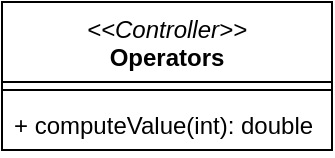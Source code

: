 <mxfile version="24.2.1" type="device">
  <diagram name="Page-1" id="bImnIfxit2UrzJ3fqXpK">
    <mxGraphModel dx="1434" dy="792" grid="1" gridSize="10" guides="1" tooltips="1" connect="1" arrows="1" fold="1" page="1" pageScale="1" pageWidth="850" pageHeight="1100" math="0" shadow="0">
      <root>
        <mxCell id="0" />
        <mxCell id="1" parent="0" />
        <mxCell id="lXwsVO3mRPHrxcOdsLlA-1" value="&lt;span style=&quot;font-weight: normal;&quot;&gt;&lt;i&gt;&amp;lt;&amp;lt;Controller&amp;gt;&amp;gt;&lt;/i&gt;&lt;/span&gt;&lt;br&gt;Operators" style="swimlane;fontStyle=1;align=center;verticalAlign=top;childLayout=stackLayout;horizontal=1;startSize=40;horizontalStack=0;resizeParent=1;resizeParentMax=0;resizeLast=0;collapsible=1;marginBottom=0;whiteSpace=wrap;html=1;" vertex="1" parent="1">
          <mxGeometry x="345" y="100" width="165" height="74" as="geometry" />
        </mxCell>
        <mxCell id="lXwsVO3mRPHrxcOdsLlA-3" value="" style="line;strokeWidth=1;fillColor=none;align=left;verticalAlign=middle;spacingTop=-1;spacingLeft=3;spacingRight=3;rotatable=0;labelPosition=right;points=[];portConstraint=eastwest;strokeColor=inherit;" vertex="1" parent="lXwsVO3mRPHrxcOdsLlA-1">
          <mxGeometry y="40" width="165" height="8" as="geometry" />
        </mxCell>
        <mxCell id="lXwsVO3mRPHrxcOdsLlA-4" value="+ computeValue(int): double" style="text;strokeColor=none;fillColor=none;align=left;verticalAlign=top;spacingLeft=4;spacingRight=4;overflow=hidden;rotatable=0;points=[[0,0.5],[1,0.5]];portConstraint=eastwest;whiteSpace=wrap;html=1;" vertex="1" parent="lXwsVO3mRPHrxcOdsLlA-1">
          <mxGeometry y="48" width="165" height="26" as="geometry" />
        </mxCell>
      </root>
    </mxGraphModel>
  </diagram>
</mxfile>
